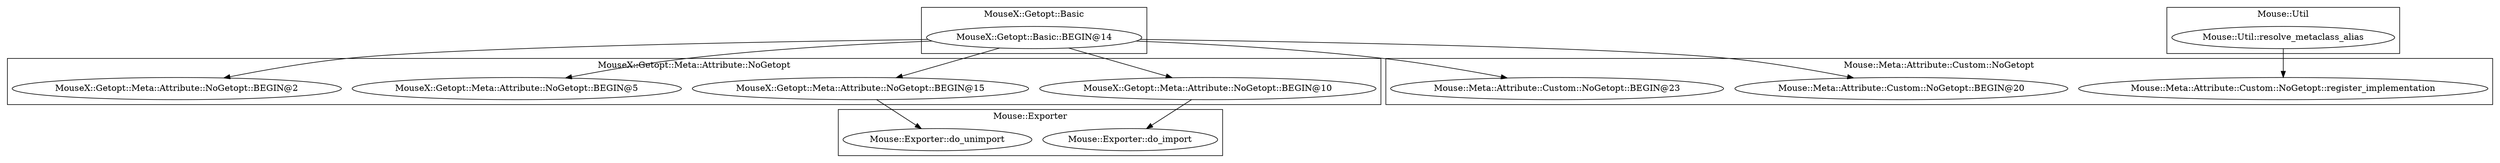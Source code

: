 digraph {
graph [overlap=false]
subgraph cluster_MouseX_Getopt_Meta_Attribute_NoGetopt {
	label="MouseX::Getopt::Meta::Attribute::NoGetopt";
	"MouseX::Getopt::Meta::Attribute::NoGetopt::BEGIN@10";
	"MouseX::Getopt::Meta::Attribute::NoGetopt::BEGIN@15";
	"MouseX::Getopt::Meta::Attribute::NoGetopt::BEGIN@5";
	"MouseX::Getopt::Meta::Attribute::NoGetopt::BEGIN@2";
}
subgraph cluster_Mouse_Exporter {
	label="Mouse::Exporter";
	"Mouse::Exporter::do_import";
	"Mouse::Exporter::do_unimport";
}
subgraph cluster_Mouse_Meta_Attribute_Custom_NoGetopt {
	label="Mouse::Meta::Attribute::Custom::NoGetopt";
	"Mouse::Meta::Attribute::Custom::NoGetopt::BEGIN@20";
	"Mouse::Meta::Attribute::Custom::NoGetopt::BEGIN@23";
	"Mouse::Meta::Attribute::Custom::NoGetopt::register_implementation";
}
subgraph cluster_MouseX_Getopt_Basic {
	label="MouseX::Getopt::Basic";
	"MouseX::Getopt::Basic::BEGIN@14";
}
subgraph cluster_Mouse_Util {
	label="Mouse::Util";
	"Mouse::Util::resolve_metaclass_alias";
}
"MouseX::Getopt::Basic::BEGIN@14" -> "Mouse::Meta::Attribute::Custom::NoGetopt::BEGIN@20";
"MouseX::Getopt::Meta::Attribute::NoGetopt::BEGIN@15" -> "Mouse::Exporter::do_unimport";
"MouseX::Getopt::Meta::Attribute::NoGetopt::BEGIN@10" -> "Mouse::Exporter::do_import";
"MouseX::Getopt::Basic::BEGIN@14" -> "MouseX::Getopt::Meta::Attribute::NoGetopt::BEGIN@5";
"MouseX::Getopt::Basic::BEGIN@14" -> "MouseX::Getopt::Meta::Attribute::NoGetopt::BEGIN@10";
"MouseX::Getopt::Basic::BEGIN@14" -> "Mouse::Meta::Attribute::Custom::NoGetopt::BEGIN@23";
"MouseX::Getopt::Basic::BEGIN@14" -> "MouseX::Getopt::Meta::Attribute::NoGetopt::BEGIN@2";
"MouseX::Getopt::Basic::BEGIN@14" -> "MouseX::Getopt::Meta::Attribute::NoGetopt::BEGIN@15";
"Mouse::Util::resolve_metaclass_alias" -> "Mouse::Meta::Attribute::Custom::NoGetopt::register_implementation";
}
